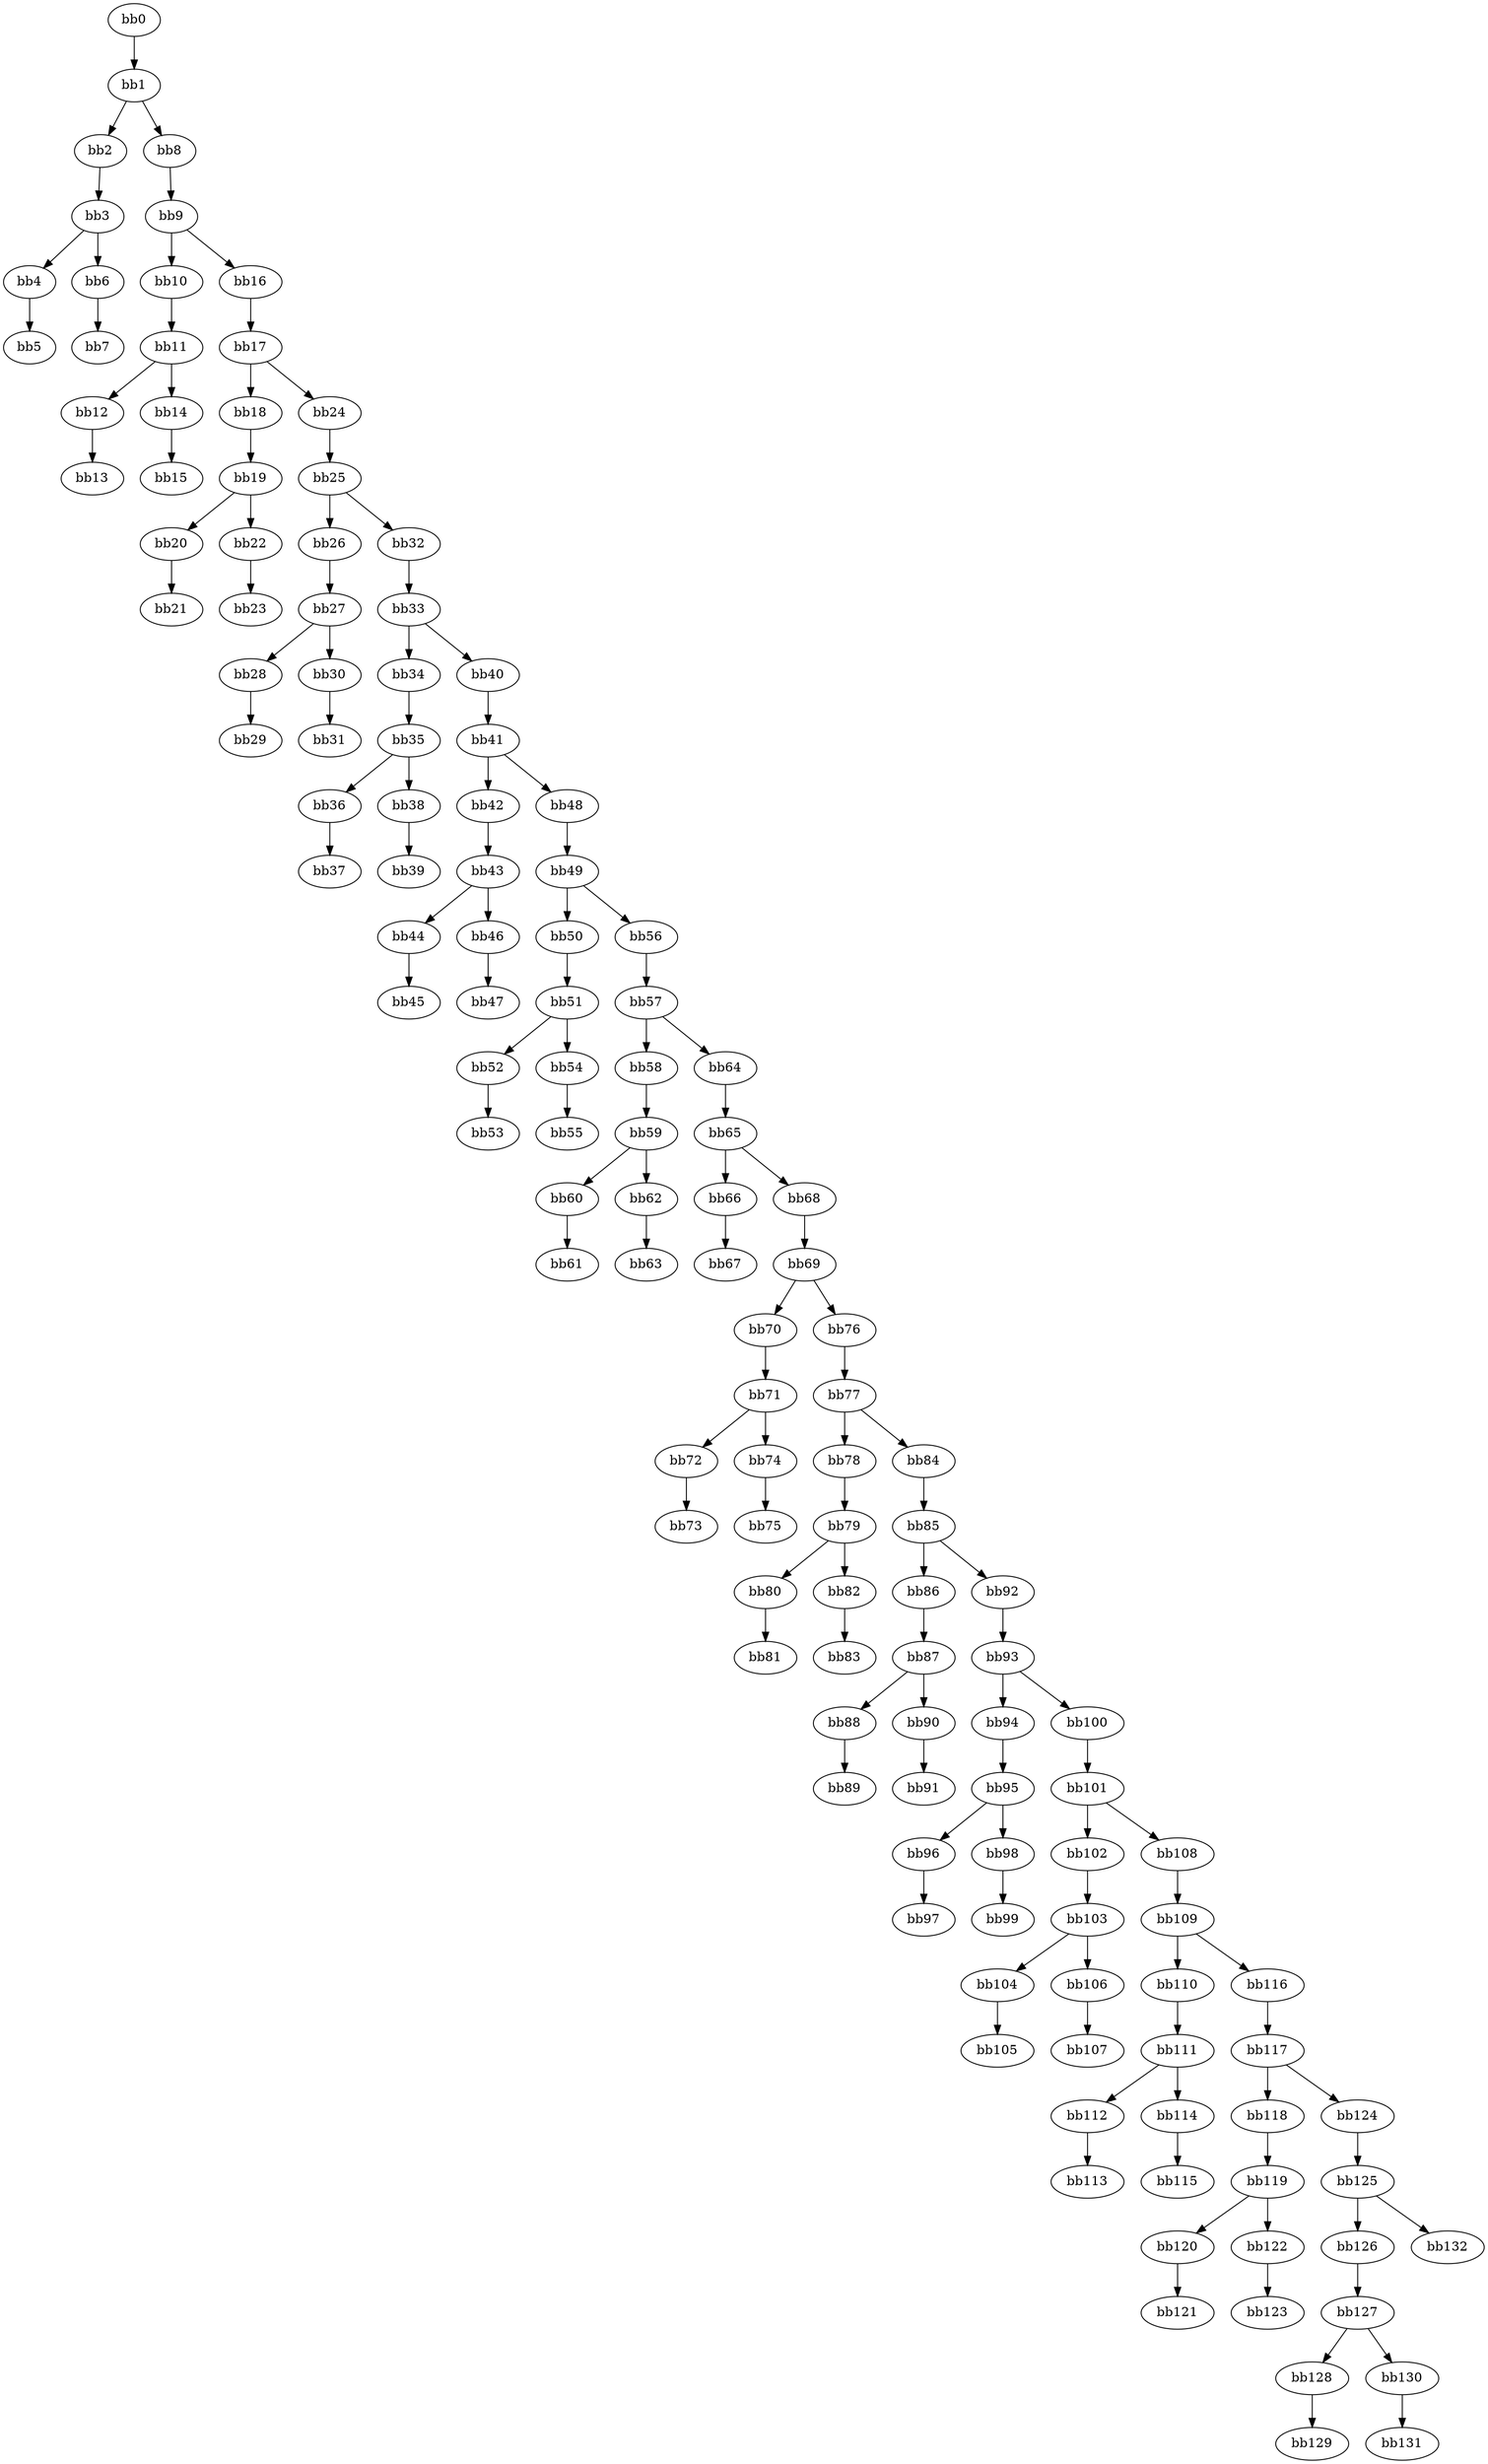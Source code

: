 digraph cfg {
v0 [label = "bb0"];
v1 [label = "bb1"];
v2 [label = "bb2"];
v3 [label = "bb3"];
v4 [label = "bb4"];
v5 [label = "bb5"];
v6 [label = "bb6"];
v7 [label = "bb7"];
v8 [label = "bb8"];
v9 [label = "bb9"];
v10 [label = "bb10"];
v11 [label = "bb11"];
v12 [label = "bb12"];
v13 [label = "bb13"];
v14 [label = "bb14"];
v15 [label = "bb15"];
v16 [label = "bb16"];
v17 [label = "bb17"];
v18 [label = "bb18"];
v19 [label = "bb19"];
v20 [label = "bb20"];
v21 [label = "bb21"];
v22 [label = "bb22"];
v23 [label = "bb23"];
v24 [label = "bb24"];
v25 [label = "bb25"];
v26 [label = "bb26"];
v27 [label = "bb27"];
v28 [label = "bb28"];
v29 [label = "bb29"];
v30 [label = "bb30"];
v31 [label = "bb31"];
v32 [label = "bb32"];
v33 [label = "bb33"];
v34 [label = "bb34"];
v35 [label = "bb35"];
v36 [label = "bb36"];
v37 [label = "bb37"];
v38 [label = "bb38"];
v39 [label = "bb39"];
v40 [label = "bb40"];
v41 [label = "bb41"];
v42 [label = "bb42"];
v43 [label = "bb43"];
v44 [label = "bb44"];
v45 [label = "bb45"];
v46 [label = "bb46"];
v47 [label = "bb47"];
v48 [label = "bb48"];
v49 [label = "bb49"];
v50 [label = "bb50"];
v51 [label = "bb51"];
v52 [label = "bb52"];
v53 [label = "bb53"];
v54 [label = "bb54"];
v55 [label = "bb55"];
v56 [label = "bb56"];
v57 [label = "bb57"];
v58 [label = "bb58"];
v59 [label = "bb59"];
v60 [label = "bb60"];
v61 [label = "bb61"];
v62 [label = "bb62"];
v63 [label = "bb63"];
v64 [label = "bb64"];
v65 [label = "bb65"];
v66 [label = "bb66"];
v67 [label = "bb67"];
v68 [label = "bb68"];
v69 [label = "bb69"];
v70 [label = "bb70"];
v71 [label = "bb71"];
v72 [label = "bb72"];
v73 [label = "bb73"];
v74 [label = "bb74"];
v75 [label = "bb75"];
v76 [label = "bb76"];
v77 [label = "bb77"];
v78 [label = "bb78"];
v79 [label = "bb79"];
v80 [label = "bb80"];
v81 [label = "bb81"];
v82 [label = "bb82"];
v83 [label = "bb83"];
v84 [label = "bb84"];
v85 [label = "bb85"];
v86 [label = "bb86"];
v87 [label = "bb87"];
v88 [label = "bb88"];
v89 [label = "bb89"];
v90 [label = "bb90"];
v91 [label = "bb91"];
v92 [label = "bb92"];
v93 [label = "bb93"];
v94 [label = "bb94"];
v95 [label = "bb95"];
v96 [label = "bb96"];
v97 [label = "bb97"];
v98 [label = "bb98"];
v99 [label = "bb99"];
v100 [label = "bb100"];
v101 [label = "bb101"];
v102 [label = "bb102"];
v103 [label = "bb103"];
v104 [label = "bb104"];
v105 [label = "bb105"];
v106 [label = "bb106"];
v107 [label = "bb107"];
v108 [label = "bb108"];
v109 [label = "bb109"];
v110 [label = "bb110"];
v111 [label = "bb111"];
v112 [label = "bb112"];
v113 [label = "bb113"];
v114 [label = "bb114"];
v115 [label = "bb115"];
v116 [label = "bb116"];
v117 [label = "bb117"];
v118 [label = "bb118"];
v119 [label = "bb119"];
v120 [label = "bb120"];
v121 [label = "bb121"];
v122 [label = "bb122"];
v123 [label = "bb123"];
v124 [label = "bb124"];
v125 [label = "bb125"];
v126 [label = "bb126"];
v127 [label = "bb127"];
v128 [label = "bb128"];
v129 [label = "bb129"];
v130 [label = "bb130"];
v131 [label = "bb131"];
v132 [label = "bb132"];
v0 -> v1;
v1 -> v2;
v1 -> v8;
v2 -> v3;
v3 -> v4;
v3 -> v6;
v4 -> v5;
v6 -> v7;
v8 -> v9;
v9 -> v10;
v9 -> v16;
v10 -> v11;
v11 -> v12;
v11 -> v14;
v12 -> v13;
v14 -> v15;
v16 -> v17;
v17 -> v18;
v17 -> v24;
v18 -> v19;
v19 -> v20;
v19 -> v22;
v20 -> v21;
v22 -> v23;
v24 -> v25;
v25 -> v26;
v25 -> v32;
v26 -> v27;
v27 -> v28;
v27 -> v30;
v28 -> v29;
v30 -> v31;
v32 -> v33;
v33 -> v34;
v33 -> v40;
v34 -> v35;
v35 -> v36;
v35 -> v38;
v36 -> v37;
v38 -> v39;
v40 -> v41;
v41 -> v42;
v41 -> v48;
v42 -> v43;
v43 -> v44;
v43 -> v46;
v44 -> v45;
v46 -> v47;
v48 -> v49;
v49 -> v50;
v49 -> v56;
v50 -> v51;
v51 -> v52;
v51 -> v54;
v52 -> v53;
v54 -> v55;
v56 -> v57;
v57 -> v58;
v57 -> v64;
v58 -> v59;
v59 -> v60;
v59 -> v62;
v60 -> v61;
v62 -> v63;
v64 -> v65;
v65 -> v66;
v65 -> v68;
v66 -> v67;
v68 -> v69;
v69 -> v70;
v69 -> v76;
v70 -> v71;
v71 -> v72;
v71 -> v74;
v72 -> v73;
v74 -> v75;
v76 -> v77;
v77 -> v78;
v77 -> v84;
v78 -> v79;
v79 -> v80;
v79 -> v82;
v80 -> v81;
v82 -> v83;
v84 -> v85;
v85 -> v86;
v85 -> v92;
v86 -> v87;
v87 -> v88;
v87 -> v90;
v88 -> v89;
v90 -> v91;
v92 -> v93;
v93 -> v94;
v93 -> v100;
v94 -> v95;
v95 -> v96;
v95 -> v98;
v96 -> v97;
v98 -> v99;
v100 -> v101;
v101 -> v102;
v101 -> v108;
v102 -> v103;
v103 -> v104;
v103 -> v106;
v104 -> v105;
v106 -> v107;
v108 -> v109;
v109 -> v110;
v109 -> v116;
v110 -> v111;
v111 -> v112;
v111 -> v114;
v112 -> v113;
v114 -> v115;
v116 -> v117;
v117 -> v118;
v117 -> v124;
v118 -> v119;
v119 -> v120;
v119 -> v122;
v120 -> v121;
v122 -> v123;
v124 -> v125;
v125 -> v126;
v125 -> v132;
v126 -> v127;
v127 -> v128;
v127 -> v130;
v128 -> v129;
v130 -> v131;
}
